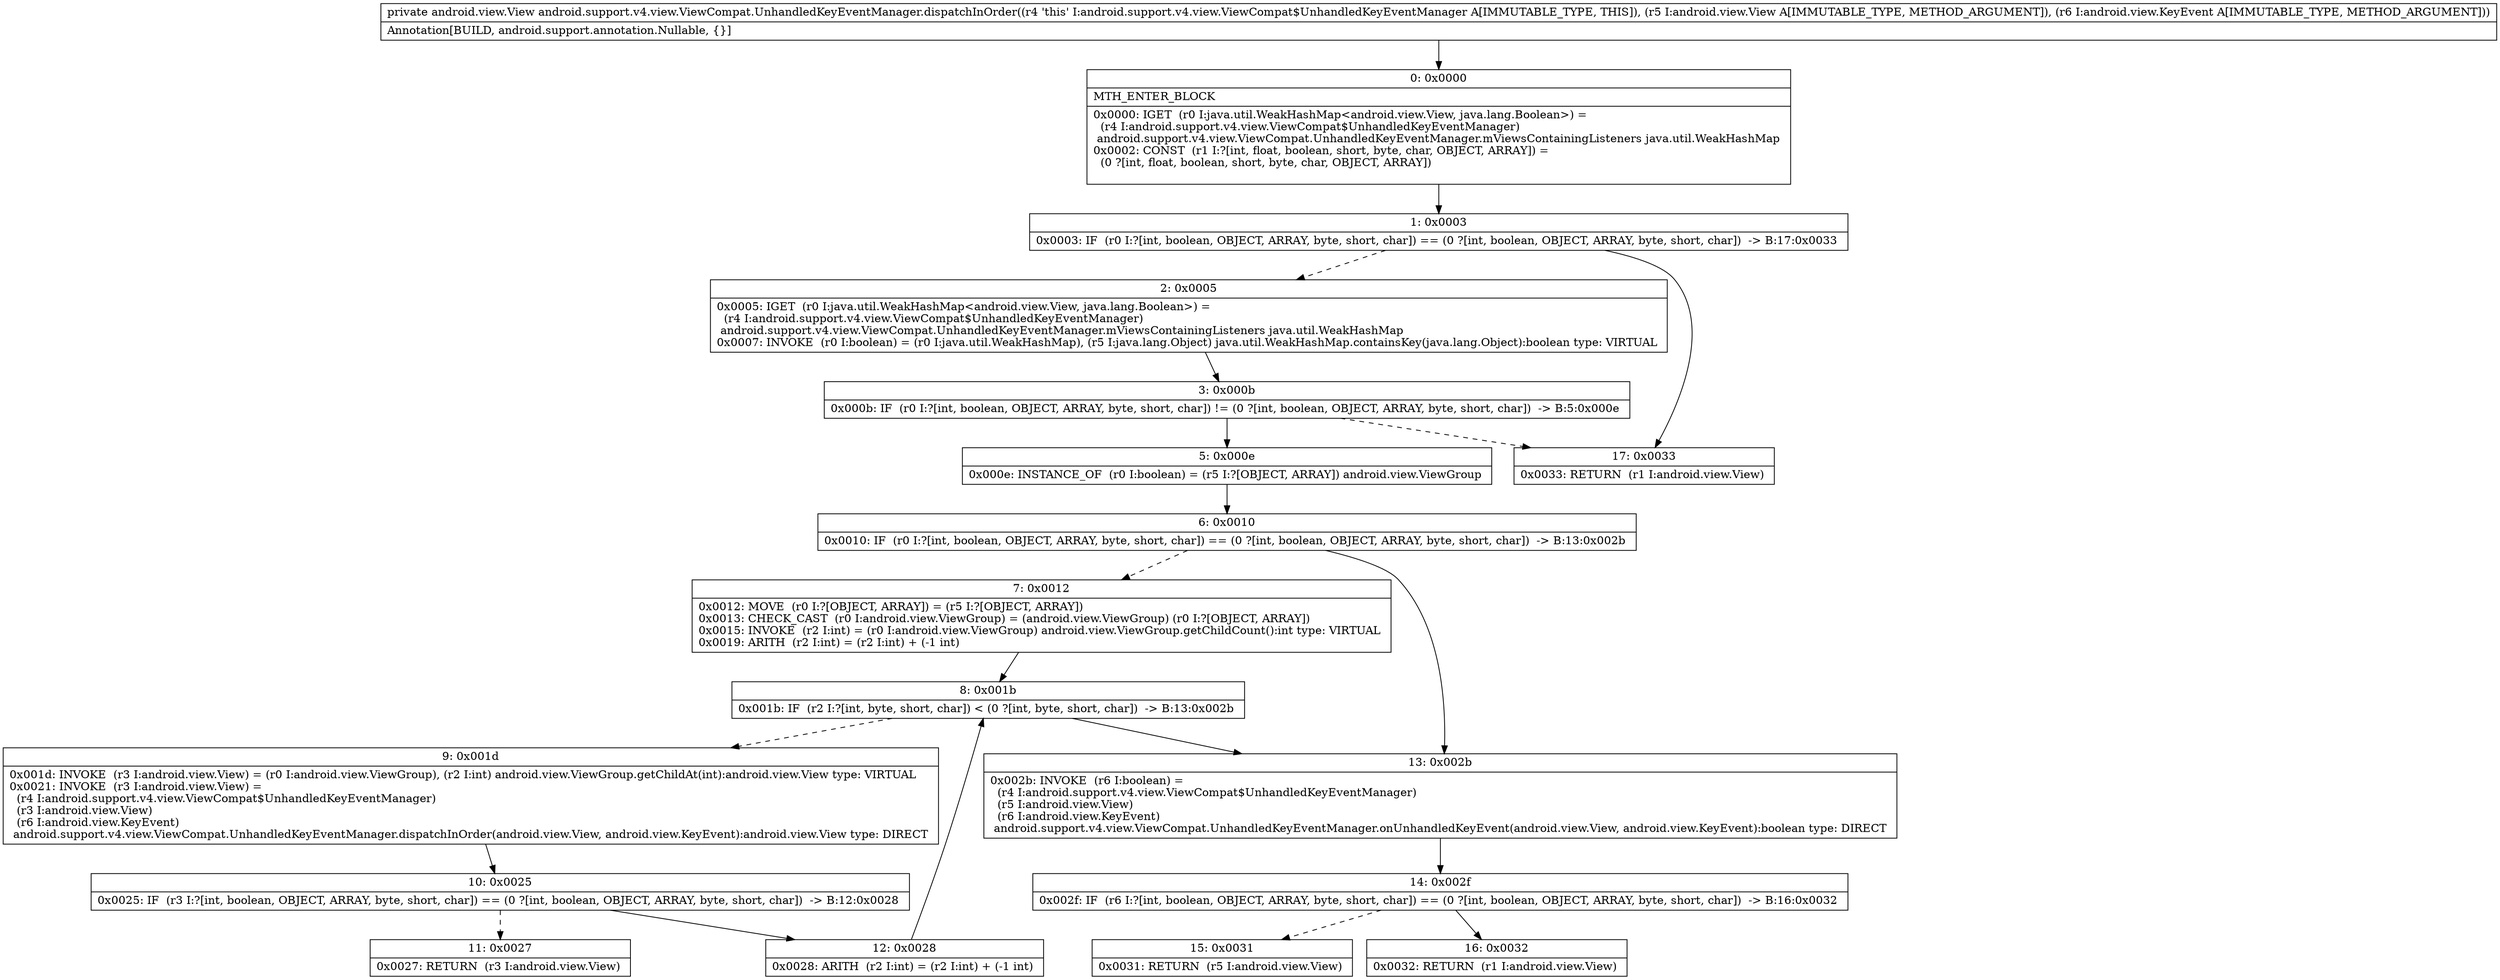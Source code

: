 digraph "CFG forandroid.support.v4.view.ViewCompat.UnhandledKeyEventManager.dispatchInOrder(Landroid\/view\/View;Landroid\/view\/KeyEvent;)Landroid\/view\/View;" {
Node_0 [shape=record,label="{0\:\ 0x0000|MTH_ENTER_BLOCK\l|0x0000: IGET  (r0 I:java.util.WeakHashMap\<android.view.View, java.lang.Boolean\>) = \l  (r4 I:android.support.v4.view.ViewCompat$UnhandledKeyEventManager)\l android.support.v4.view.ViewCompat.UnhandledKeyEventManager.mViewsContainingListeners java.util.WeakHashMap \l0x0002: CONST  (r1 I:?[int, float, boolean, short, byte, char, OBJECT, ARRAY]) = \l  (0 ?[int, float, boolean, short, byte, char, OBJECT, ARRAY])\l \l}"];
Node_1 [shape=record,label="{1\:\ 0x0003|0x0003: IF  (r0 I:?[int, boolean, OBJECT, ARRAY, byte, short, char]) == (0 ?[int, boolean, OBJECT, ARRAY, byte, short, char])  \-\> B:17:0x0033 \l}"];
Node_2 [shape=record,label="{2\:\ 0x0005|0x0005: IGET  (r0 I:java.util.WeakHashMap\<android.view.View, java.lang.Boolean\>) = \l  (r4 I:android.support.v4.view.ViewCompat$UnhandledKeyEventManager)\l android.support.v4.view.ViewCompat.UnhandledKeyEventManager.mViewsContainingListeners java.util.WeakHashMap \l0x0007: INVOKE  (r0 I:boolean) = (r0 I:java.util.WeakHashMap), (r5 I:java.lang.Object) java.util.WeakHashMap.containsKey(java.lang.Object):boolean type: VIRTUAL \l}"];
Node_3 [shape=record,label="{3\:\ 0x000b|0x000b: IF  (r0 I:?[int, boolean, OBJECT, ARRAY, byte, short, char]) != (0 ?[int, boolean, OBJECT, ARRAY, byte, short, char])  \-\> B:5:0x000e \l}"];
Node_5 [shape=record,label="{5\:\ 0x000e|0x000e: INSTANCE_OF  (r0 I:boolean) = (r5 I:?[OBJECT, ARRAY]) android.view.ViewGroup \l}"];
Node_6 [shape=record,label="{6\:\ 0x0010|0x0010: IF  (r0 I:?[int, boolean, OBJECT, ARRAY, byte, short, char]) == (0 ?[int, boolean, OBJECT, ARRAY, byte, short, char])  \-\> B:13:0x002b \l}"];
Node_7 [shape=record,label="{7\:\ 0x0012|0x0012: MOVE  (r0 I:?[OBJECT, ARRAY]) = (r5 I:?[OBJECT, ARRAY]) \l0x0013: CHECK_CAST  (r0 I:android.view.ViewGroup) = (android.view.ViewGroup) (r0 I:?[OBJECT, ARRAY]) \l0x0015: INVOKE  (r2 I:int) = (r0 I:android.view.ViewGroup) android.view.ViewGroup.getChildCount():int type: VIRTUAL \l0x0019: ARITH  (r2 I:int) = (r2 I:int) + (\-1 int) \l}"];
Node_8 [shape=record,label="{8\:\ 0x001b|0x001b: IF  (r2 I:?[int, byte, short, char]) \< (0 ?[int, byte, short, char])  \-\> B:13:0x002b \l}"];
Node_9 [shape=record,label="{9\:\ 0x001d|0x001d: INVOKE  (r3 I:android.view.View) = (r0 I:android.view.ViewGroup), (r2 I:int) android.view.ViewGroup.getChildAt(int):android.view.View type: VIRTUAL \l0x0021: INVOKE  (r3 I:android.view.View) = \l  (r4 I:android.support.v4.view.ViewCompat$UnhandledKeyEventManager)\l  (r3 I:android.view.View)\l  (r6 I:android.view.KeyEvent)\l android.support.v4.view.ViewCompat.UnhandledKeyEventManager.dispatchInOrder(android.view.View, android.view.KeyEvent):android.view.View type: DIRECT \l}"];
Node_10 [shape=record,label="{10\:\ 0x0025|0x0025: IF  (r3 I:?[int, boolean, OBJECT, ARRAY, byte, short, char]) == (0 ?[int, boolean, OBJECT, ARRAY, byte, short, char])  \-\> B:12:0x0028 \l}"];
Node_11 [shape=record,label="{11\:\ 0x0027|0x0027: RETURN  (r3 I:android.view.View) \l}"];
Node_12 [shape=record,label="{12\:\ 0x0028|0x0028: ARITH  (r2 I:int) = (r2 I:int) + (\-1 int) \l}"];
Node_13 [shape=record,label="{13\:\ 0x002b|0x002b: INVOKE  (r6 I:boolean) = \l  (r4 I:android.support.v4.view.ViewCompat$UnhandledKeyEventManager)\l  (r5 I:android.view.View)\l  (r6 I:android.view.KeyEvent)\l android.support.v4.view.ViewCompat.UnhandledKeyEventManager.onUnhandledKeyEvent(android.view.View, android.view.KeyEvent):boolean type: DIRECT \l}"];
Node_14 [shape=record,label="{14\:\ 0x002f|0x002f: IF  (r6 I:?[int, boolean, OBJECT, ARRAY, byte, short, char]) == (0 ?[int, boolean, OBJECT, ARRAY, byte, short, char])  \-\> B:16:0x0032 \l}"];
Node_15 [shape=record,label="{15\:\ 0x0031|0x0031: RETURN  (r5 I:android.view.View) \l}"];
Node_16 [shape=record,label="{16\:\ 0x0032|0x0032: RETURN  (r1 I:android.view.View) \l}"];
Node_17 [shape=record,label="{17\:\ 0x0033|0x0033: RETURN  (r1 I:android.view.View) \l}"];
MethodNode[shape=record,label="{private android.view.View android.support.v4.view.ViewCompat.UnhandledKeyEventManager.dispatchInOrder((r4 'this' I:android.support.v4.view.ViewCompat$UnhandledKeyEventManager A[IMMUTABLE_TYPE, THIS]), (r5 I:android.view.View A[IMMUTABLE_TYPE, METHOD_ARGUMENT]), (r6 I:android.view.KeyEvent A[IMMUTABLE_TYPE, METHOD_ARGUMENT]))  | Annotation[BUILD, android.support.annotation.Nullable, \{\}]\l}"];
MethodNode -> Node_0;
Node_0 -> Node_1;
Node_1 -> Node_2[style=dashed];
Node_1 -> Node_17;
Node_2 -> Node_3;
Node_3 -> Node_5;
Node_3 -> Node_17[style=dashed];
Node_5 -> Node_6;
Node_6 -> Node_7[style=dashed];
Node_6 -> Node_13;
Node_7 -> Node_8;
Node_8 -> Node_9[style=dashed];
Node_8 -> Node_13;
Node_9 -> Node_10;
Node_10 -> Node_11[style=dashed];
Node_10 -> Node_12;
Node_12 -> Node_8;
Node_13 -> Node_14;
Node_14 -> Node_15[style=dashed];
Node_14 -> Node_16;
}

